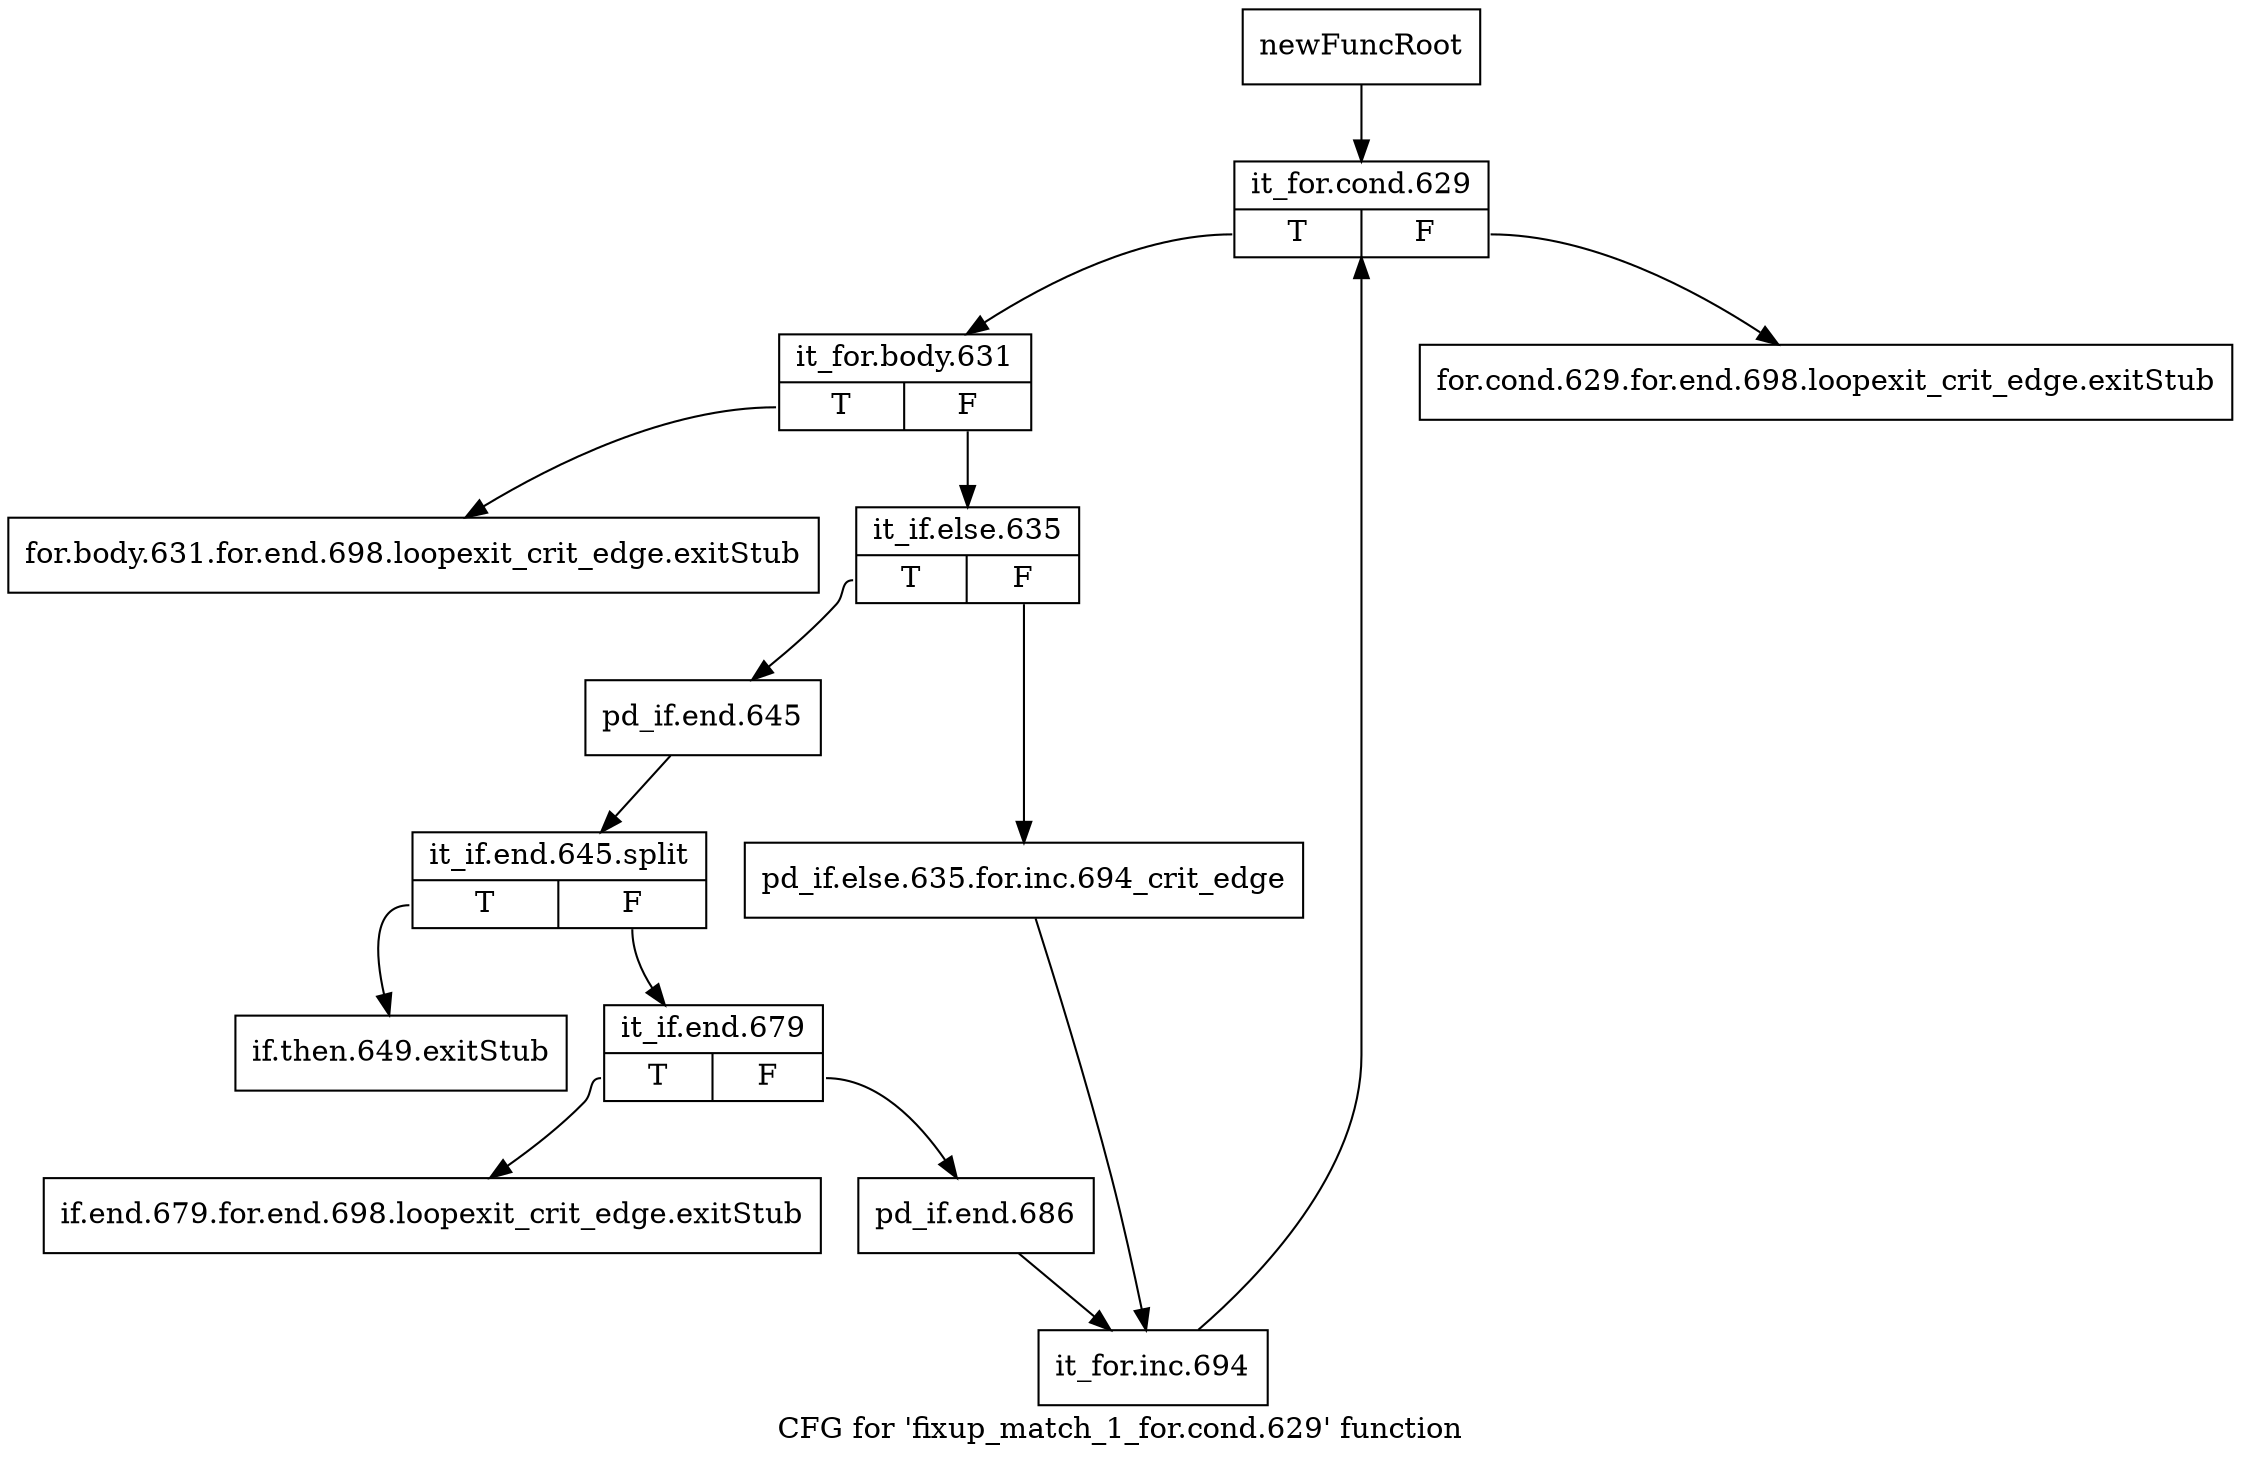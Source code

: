 digraph "CFG for 'fixup_match_1_for.cond.629' function" {
	label="CFG for 'fixup_match_1_for.cond.629' function";

	Node0xba9cf40 [shape=record,label="{newFuncRoot}"];
	Node0xba9cf40 -> Node0xba9d0d0;
	Node0xba9cf90 [shape=record,label="{for.cond.629.for.end.698.loopexit_crit_edge.exitStub}"];
	Node0xba9cfe0 [shape=record,label="{for.body.631.for.end.698.loopexit_crit_edge.exitStub}"];
	Node0xba9d030 [shape=record,label="{if.then.649.exitStub}"];
	Node0xba9d080 [shape=record,label="{if.end.679.for.end.698.loopexit_crit_edge.exitStub}"];
	Node0xba9d0d0 [shape=record,label="{it_for.cond.629|{<s0>T|<s1>F}}"];
	Node0xba9d0d0:s0 -> Node0xba9d120;
	Node0xba9d0d0:s1 -> Node0xba9cf90;
	Node0xba9d120 [shape=record,label="{it_for.body.631|{<s0>T|<s1>F}}"];
	Node0xba9d120:s0 -> Node0xba9cfe0;
	Node0xba9d120:s1 -> Node0xba9d170;
	Node0xba9d170 [shape=record,label="{it_if.else.635|{<s0>T|<s1>F}}"];
	Node0xba9d170:s0 -> Node0xba9d210;
	Node0xba9d170:s1 -> Node0xba9d1c0;
	Node0xba9d1c0 [shape=record,label="{pd_if.else.635.for.inc.694_crit_edge}"];
	Node0xba9d1c0 -> Node0xba9d300;
	Node0xba9d210 [shape=record,label="{pd_if.end.645}"];
	Node0xba9d210 -> Node0xfa67600;
	Node0xfa67600 [shape=record,label="{it_if.end.645.split|{<s0>T|<s1>F}}"];
	Node0xfa67600:s0 -> Node0xba9d030;
	Node0xfa67600:s1 -> Node0xba9d260;
	Node0xba9d260 [shape=record,label="{it_if.end.679|{<s0>T|<s1>F}}"];
	Node0xba9d260:s0 -> Node0xba9d080;
	Node0xba9d260:s1 -> Node0xba9d2b0;
	Node0xba9d2b0 [shape=record,label="{pd_if.end.686}"];
	Node0xba9d2b0 -> Node0xba9d300;
	Node0xba9d300 [shape=record,label="{it_for.inc.694}"];
	Node0xba9d300 -> Node0xba9d0d0;
}
